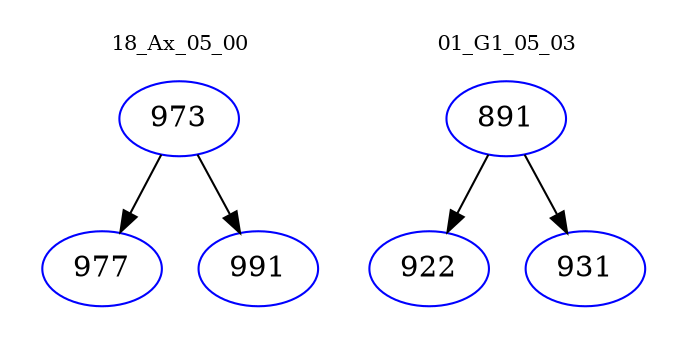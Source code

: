 digraph{
subgraph cluster_0 {
color = white
label = "18_Ax_05_00";
fontsize=10;
T0_973 [label="973", color="blue"]
T0_973 -> T0_977 [color="black"]
T0_977 [label="977", color="blue"]
T0_973 -> T0_991 [color="black"]
T0_991 [label="991", color="blue"]
}
subgraph cluster_1 {
color = white
label = "01_G1_05_03";
fontsize=10;
T1_891 [label="891", color="blue"]
T1_891 -> T1_922 [color="black"]
T1_922 [label="922", color="blue"]
T1_891 -> T1_931 [color="black"]
T1_931 [label="931", color="blue"]
}
}
